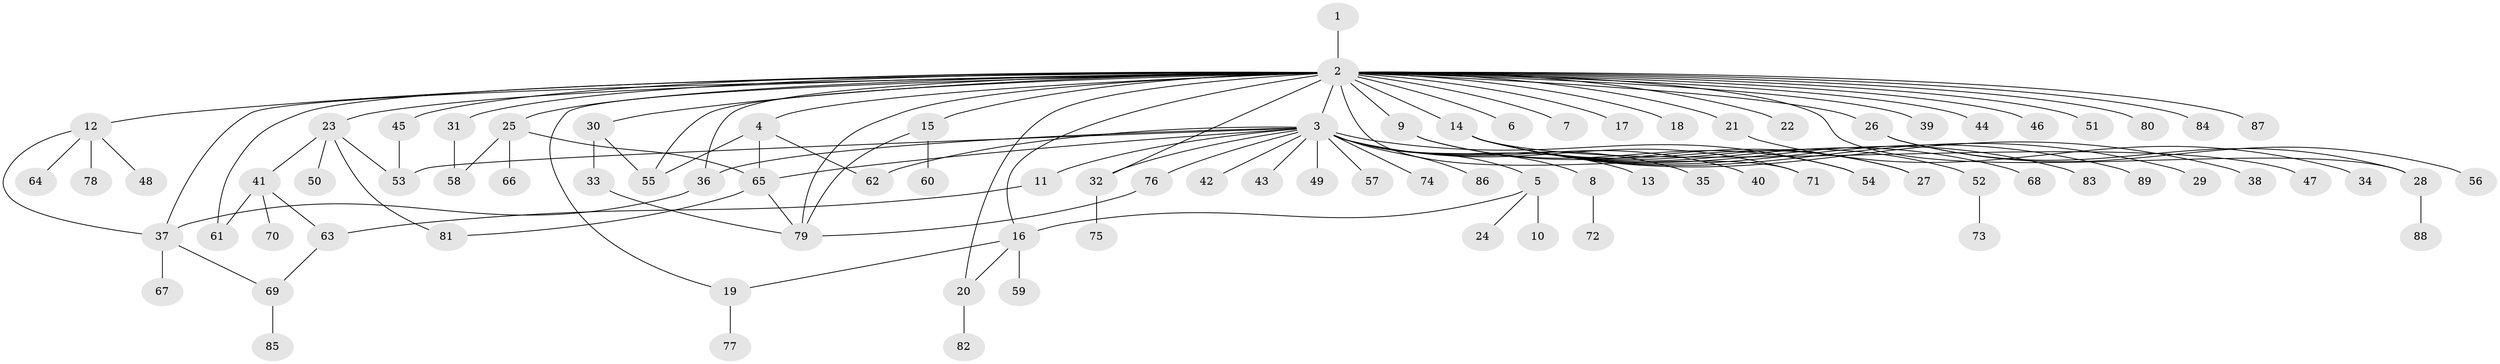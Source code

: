 // original degree distribution, {2: 0.22448979591836735, 42: 0.006802721088435374, 22: 0.006802721088435374, 5: 0.05442176870748299, 6: 0.027210884353741496, 1: 0.5578231292517006, 3: 0.047619047619047616, 4: 0.05442176870748299, 10: 0.013605442176870748, 7: 0.006802721088435374}
// Generated by graph-tools (version 1.1) at 2025/50/03/04/25 22:50:24]
// undirected, 89 vertices, 115 edges
graph export_dot {
  node [color=gray90,style=filled];
  1;
  2;
  3;
  4;
  5;
  6;
  7;
  8;
  9;
  10;
  11;
  12;
  13;
  14;
  15;
  16;
  17;
  18;
  19;
  20;
  21;
  22;
  23;
  24;
  25;
  26;
  27;
  28;
  29;
  30;
  31;
  32;
  33;
  34;
  35;
  36;
  37;
  38;
  39;
  40;
  41;
  42;
  43;
  44;
  45;
  46;
  47;
  48;
  49;
  50;
  51;
  52;
  53;
  54;
  55;
  56;
  57;
  58;
  59;
  60;
  61;
  62;
  63;
  64;
  65;
  66;
  67;
  68;
  69;
  70;
  71;
  72;
  73;
  74;
  75;
  76;
  77;
  78;
  79;
  80;
  81;
  82;
  83;
  84;
  85;
  86;
  87;
  88;
  89;
  1 -- 2 [weight=2.0];
  2 -- 3 [weight=1.0];
  2 -- 4 [weight=1.0];
  2 -- 6 [weight=1.0];
  2 -- 7 [weight=1.0];
  2 -- 9 [weight=1.0];
  2 -- 12 [weight=1.0];
  2 -- 14 [weight=1.0];
  2 -- 15 [weight=1.0];
  2 -- 16 [weight=1.0];
  2 -- 17 [weight=1.0];
  2 -- 18 [weight=1.0];
  2 -- 19 [weight=1.0];
  2 -- 20 [weight=1.0];
  2 -- 21 [weight=1.0];
  2 -- 22 [weight=1.0];
  2 -- 23 [weight=1.0];
  2 -- 25 [weight=1.0];
  2 -- 26 [weight=1.0];
  2 -- 28 [weight=1.0];
  2 -- 30 [weight=1.0];
  2 -- 31 [weight=1.0];
  2 -- 32 [weight=1.0];
  2 -- 36 [weight=1.0];
  2 -- 37 [weight=1.0];
  2 -- 39 [weight=1.0];
  2 -- 44 [weight=1.0];
  2 -- 45 [weight=1.0];
  2 -- 46 [weight=1.0];
  2 -- 51 [weight=1.0];
  2 -- 55 [weight=1.0];
  2 -- 61 [weight=1.0];
  2 -- 71 [weight=1.0];
  2 -- 79 [weight=1.0];
  2 -- 80 [weight=1.0];
  2 -- 84 [weight=1.0];
  2 -- 87 [weight=1.0];
  3 -- 5 [weight=1.0];
  3 -- 8 [weight=1.0];
  3 -- 11 [weight=1.0];
  3 -- 13 [weight=1.0];
  3 -- 32 [weight=1.0];
  3 -- 35 [weight=1.0];
  3 -- 36 [weight=1.0];
  3 -- 40 [weight=1.0];
  3 -- 42 [weight=1.0];
  3 -- 43 [weight=1.0];
  3 -- 49 [weight=1.0];
  3 -- 53 [weight=1.0];
  3 -- 54 [weight=1.0];
  3 -- 57 [weight=1.0];
  3 -- 62 [weight=1.0];
  3 -- 65 [weight=1.0];
  3 -- 71 [weight=1.0];
  3 -- 74 [weight=1.0];
  3 -- 76 [weight=1.0];
  3 -- 86 [weight=1.0];
  4 -- 55 [weight=1.0];
  4 -- 62 [weight=1.0];
  4 -- 65 [weight=1.0];
  5 -- 10 [weight=2.0];
  5 -- 16 [weight=1.0];
  5 -- 24 [weight=1.0];
  8 -- 72 [weight=1.0];
  9 -- 27 [weight=2.0];
  9 -- 54 [weight=1.0];
  11 -- 63 [weight=1.0];
  12 -- 37 [weight=1.0];
  12 -- 48 [weight=1.0];
  12 -- 64 [weight=1.0];
  12 -- 78 [weight=1.0];
  14 -- 27 [weight=1.0];
  14 -- 29 [weight=1.0];
  14 -- 38 [weight=1.0];
  14 -- 47 [weight=1.0];
  14 -- 52 [weight=1.0];
  14 -- 68 [weight=1.0];
  14 -- 83 [weight=1.0];
  14 -- 89 [weight=1.0];
  15 -- 60 [weight=2.0];
  15 -- 79 [weight=1.0];
  16 -- 19 [weight=1.0];
  16 -- 20 [weight=1.0];
  16 -- 59 [weight=5.0];
  19 -- 77 [weight=1.0];
  20 -- 82 [weight=1.0];
  21 -- 34 [weight=1.0];
  23 -- 41 [weight=1.0];
  23 -- 50 [weight=2.0];
  23 -- 53 [weight=1.0];
  23 -- 81 [weight=1.0];
  25 -- 58 [weight=1.0];
  25 -- 65 [weight=1.0];
  25 -- 66 [weight=1.0];
  26 -- 28 [weight=1.0];
  26 -- 56 [weight=1.0];
  28 -- 88 [weight=1.0];
  30 -- 33 [weight=3.0];
  30 -- 55 [weight=1.0];
  31 -- 58 [weight=2.0];
  32 -- 75 [weight=1.0];
  33 -- 79 [weight=1.0];
  36 -- 37 [weight=1.0];
  37 -- 67 [weight=1.0];
  37 -- 69 [weight=1.0];
  41 -- 61 [weight=1.0];
  41 -- 63 [weight=1.0];
  41 -- 70 [weight=2.0];
  45 -- 53 [weight=2.0];
  52 -- 73 [weight=1.0];
  63 -- 69 [weight=1.0];
  65 -- 79 [weight=1.0];
  65 -- 81 [weight=1.0];
  69 -- 85 [weight=1.0];
  76 -- 79 [weight=1.0];
}
